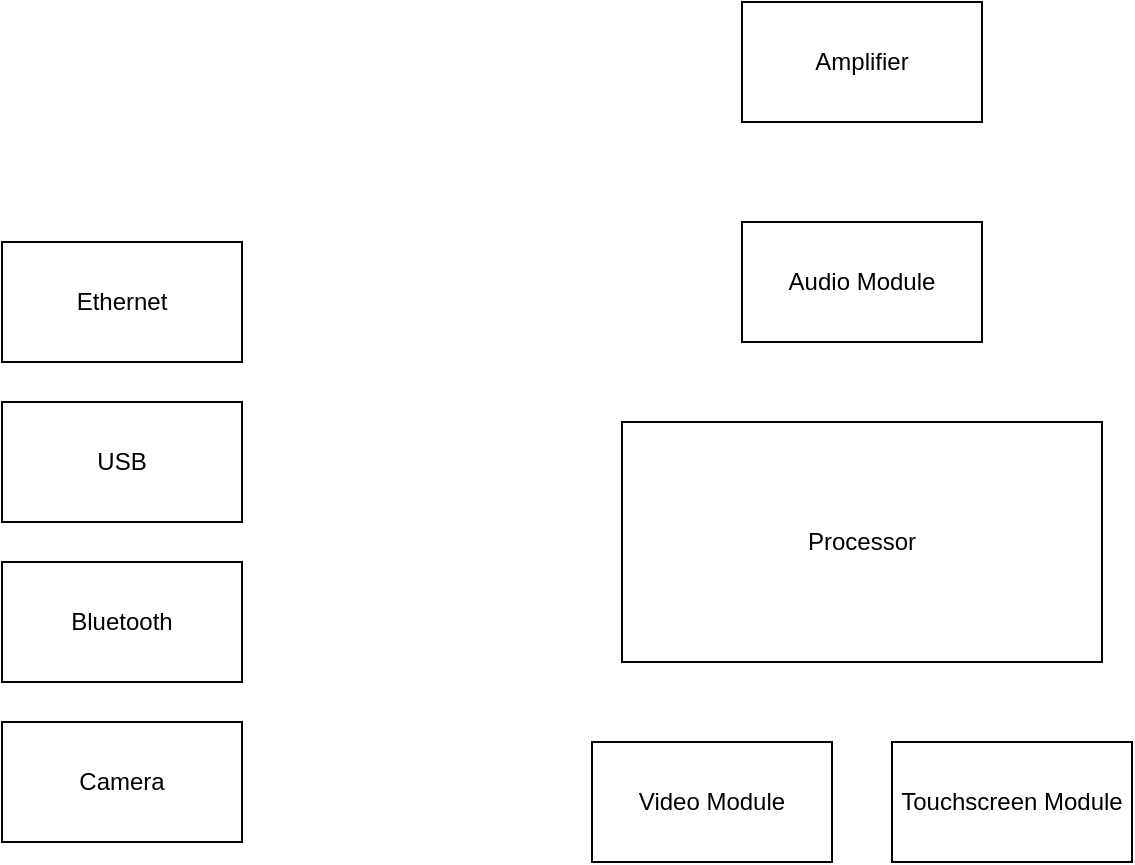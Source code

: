 <mxfile version="13.1.3">
    <diagram id="6hGFLwfOUW9BJ-s0fimq" name="Page-1">
        <mxGraphModel dx="1244" dy="882" grid="1" gridSize="10" guides="1" tooltips="1" connect="1" arrows="1" fold="1" page="1" pageScale="1" pageWidth="827" pageHeight="1169" math="0" shadow="0">
            <root>
                <mxCell id="0"/>
                <mxCell id="1" parent="0"/>
                <mxCell id="2" value="Processor" style="rounded=0;whiteSpace=wrap;html=1;" vertex="1" parent="1">
                    <mxGeometry x="360" y="480" width="240" height="120" as="geometry"/>
                </mxCell>
                <mxCell id="3" value="Audio Module" style="rounded=0;whiteSpace=wrap;html=1;" vertex="1" parent="1">
                    <mxGeometry x="420" y="380" width="120" height="60" as="geometry"/>
                </mxCell>
                <mxCell id="4" value="Amplifier" style="rounded=0;whiteSpace=wrap;html=1;" vertex="1" parent="1">
                    <mxGeometry x="420" y="270" width="120" height="60" as="geometry"/>
                </mxCell>
                <mxCell id="5" value="Video Module" style="rounded=0;whiteSpace=wrap;html=1;" vertex="1" parent="1">
                    <mxGeometry x="345" y="640" width="120" height="60" as="geometry"/>
                </mxCell>
                <mxCell id="6" value="Touchscreen Module" style="rounded=0;whiteSpace=wrap;html=1;" vertex="1" parent="1">
                    <mxGeometry x="495" y="640" width="120" height="60" as="geometry"/>
                </mxCell>
                <mxCell id="7" value="Bluetooth" style="rounded=0;whiteSpace=wrap;html=1;" vertex="1" parent="1">
                    <mxGeometry x="50" y="550" width="120" height="60" as="geometry"/>
                </mxCell>
                <mxCell id="8" value="USB" style="rounded=0;whiteSpace=wrap;html=1;" vertex="1" parent="1">
                    <mxGeometry x="50" y="470" width="120" height="60" as="geometry"/>
                </mxCell>
                <mxCell id="9" value="Ethernet" style="rounded=0;whiteSpace=wrap;html=1;" vertex="1" parent="1">
                    <mxGeometry x="50" y="390" width="120" height="60" as="geometry"/>
                </mxCell>
                <mxCell id="11" value="Camera" style="rounded=0;whiteSpace=wrap;html=1;" vertex="1" parent="1">
                    <mxGeometry x="50" y="630" width="120" height="60" as="geometry"/>
                </mxCell>
            </root>
        </mxGraphModel>
    </diagram>
</mxfile>